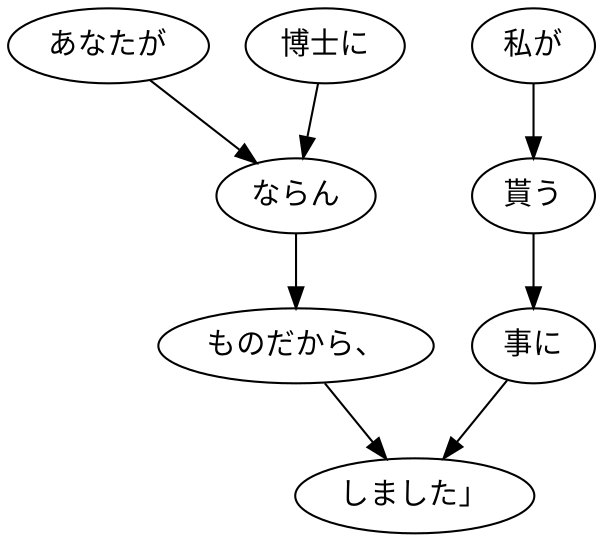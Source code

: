 digraph graph8969 {
	node0 [label="あなたが"];
	node1 [label="博士に"];
	node2 [label="ならん"];
	node3 [label="ものだから、"];
	node4 [label="私が"];
	node5 [label="貰う"];
	node6 [label="事に"];
	node7 [label="しました」"];
	node0 -> node2;
	node1 -> node2;
	node2 -> node3;
	node3 -> node7;
	node4 -> node5;
	node5 -> node6;
	node6 -> node7;
}
